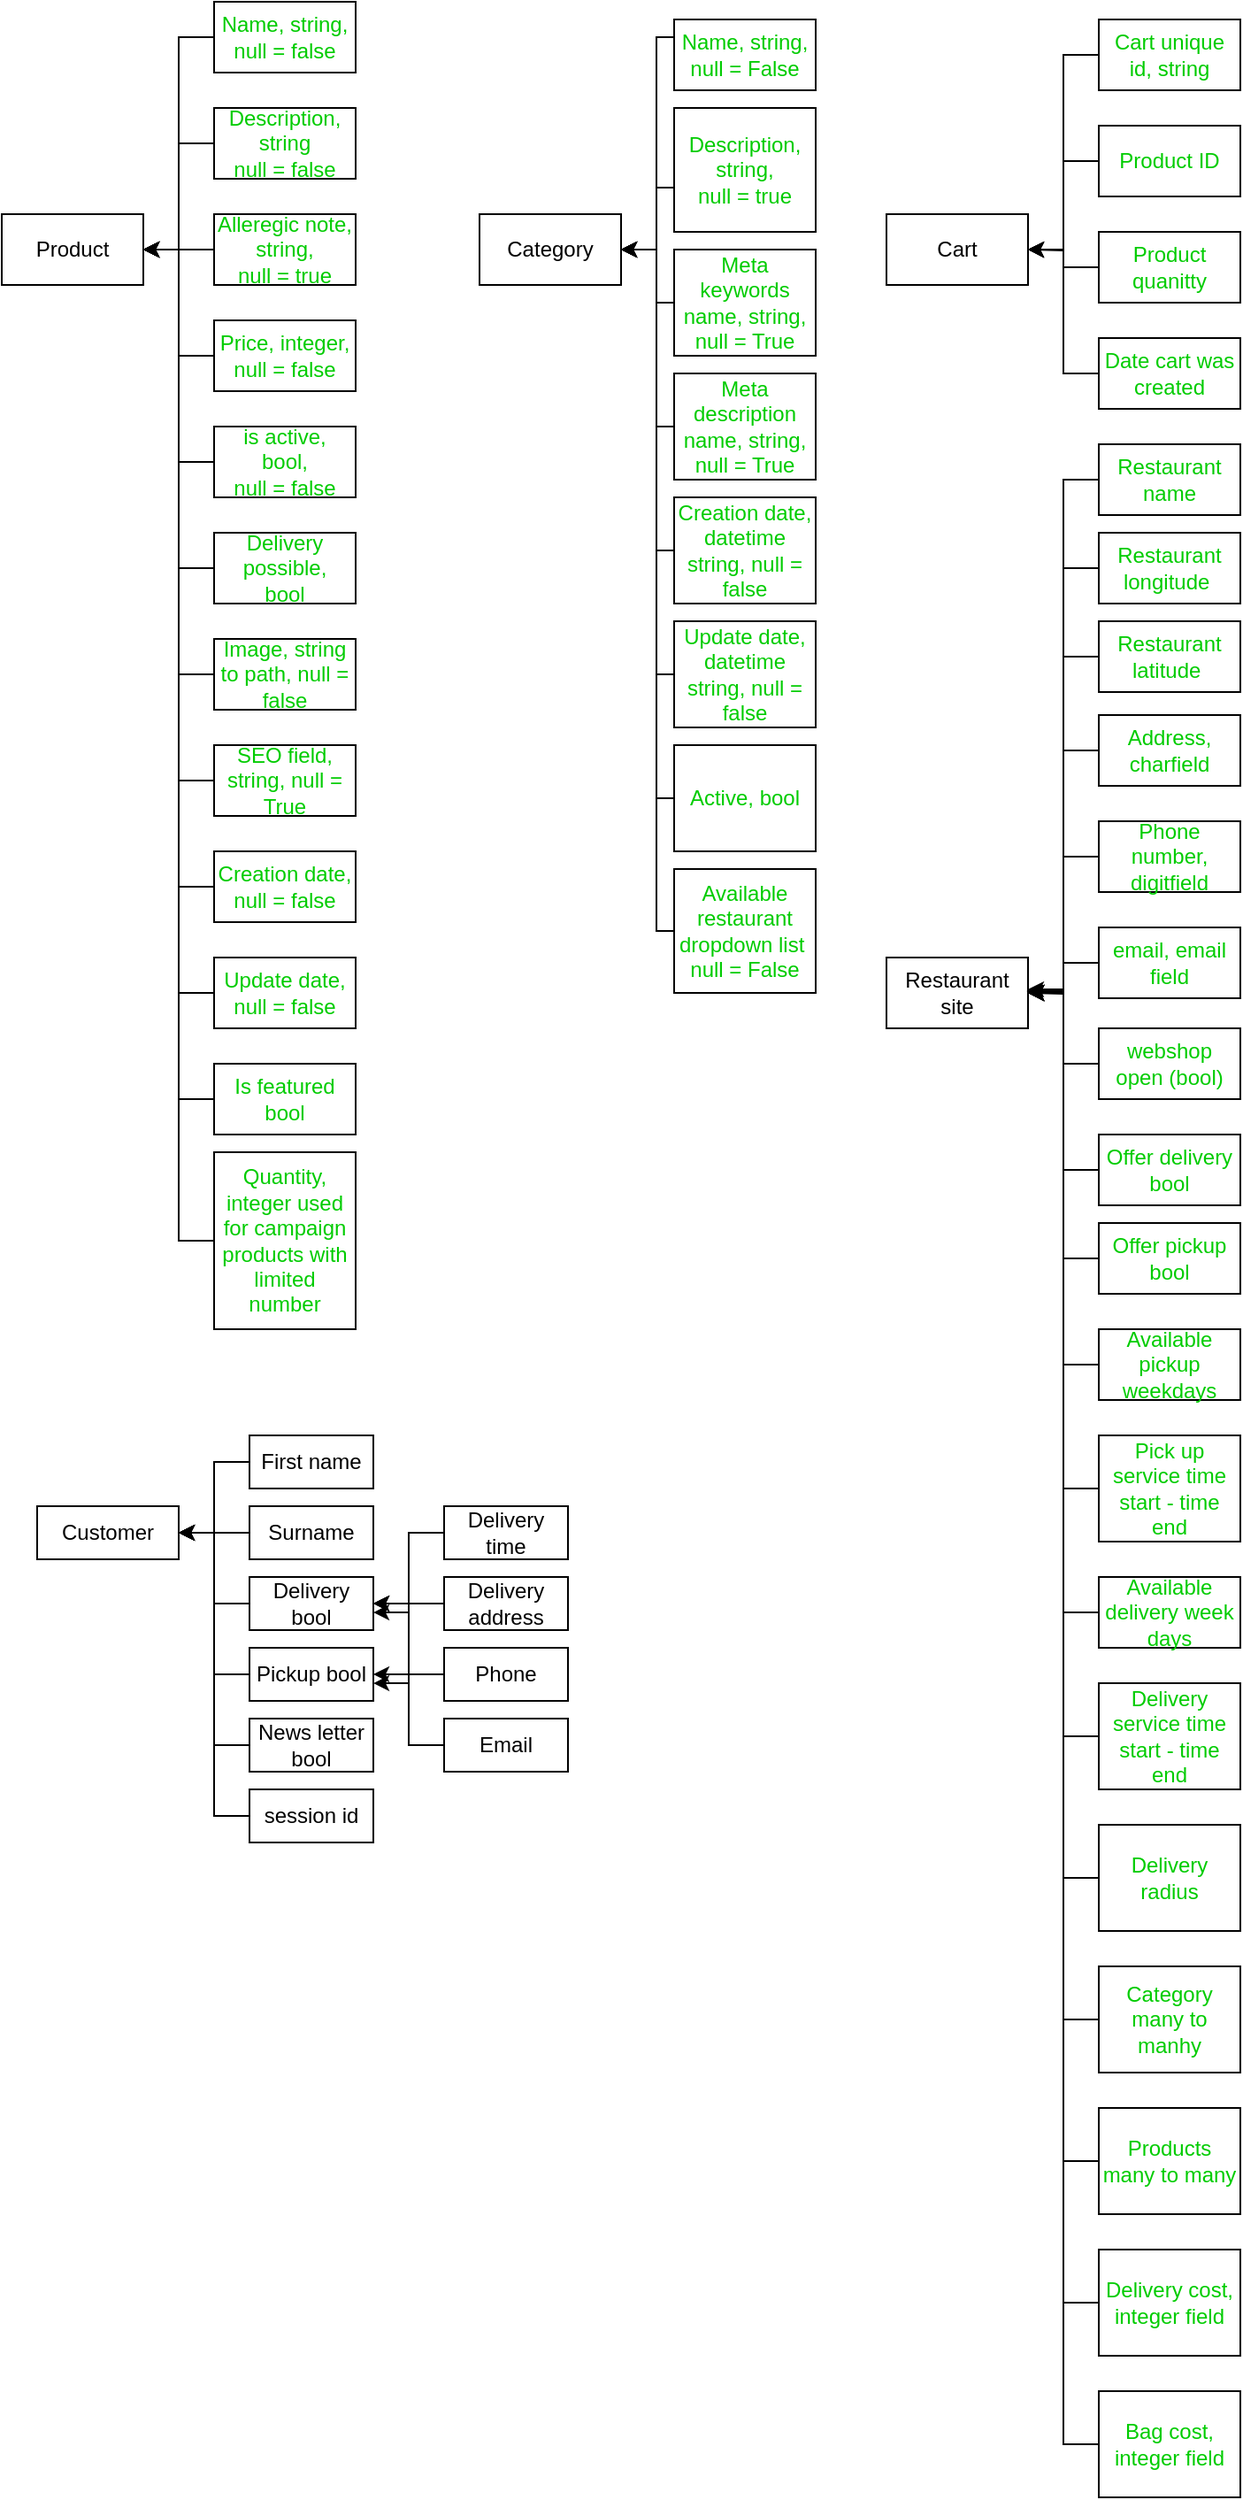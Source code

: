 <mxfile version="14.6.10" type="github">
  <diagram id="TAdNYwg-UMwRdQJhOWO_" name="Page-1">
    <mxGraphModel dx="678" dy="1606" grid="1" gridSize="10" guides="1" tooltips="1" connect="1" arrows="1" fold="1" page="1" pageScale="1" pageWidth="827" pageHeight="1169" math="0" shadow="0">
      <root>
        <mxCell id="0" />
        <mxCell id="1" parent="0" />
        <mxCell id="cqt7cs0M-7gVonUMgwuZ-1" value="Product" style="rounded=0;whiteSpace=wrap;html=1;" parent="1" vertex="1">
          <mxGeometry x="20" y="-1010" width="80" height="40" as="geometry" />
        </mxCell>
        <mxCell id="cqt7cs0M-7gVonUMgwuZ-21" style="edgeStyle=orthogonalEdgeStyle;rounded=0;orthogonalLoop=1;jettySize=auto;html=1;entryX=1;entryY=0.5;entryDx=0;entryDy=0;" parent="1" source="cqt7cs0M-7gVonUMgwuZ-16" target="cqt7cs0M-7gVonUMgwuZ-1" edge="1">
          <mxGeometry relative="1" as="geometry" />
        </mxCell>
        <mxCell id="cqt7cs0M-7gVonUMgwuZ-16" value="&lt;font color=&quot;#00cc00&quot;&gt;Name, string,&lt;br&gt;null = false&lt;/font&gt;" style="rounded=0;whiteSpace=wrap;html=1;" parent="1" vertex="1">
          <mxGeometry x="140" y="-1130" width="80" height="40" as="geometry" />
        </mxCell>
        <mxCell id="cqt7cs0M-7gVonUMgwuZ-23" style="edgeStyle=orthogonalEdgeStyle;rounded=0;orthogonalLoop=1;jettySize=auto;html=1;entryX=1;entryY=0.5;entryDx=0;entryDy=0;" parent="1" source="cqt7cs0M-7gVonUMgwuZ-22" target="cqt7cs0M-7gVonUMgwuZ-1" edge="1">
          <mxGeometry relative="1" as="geometry" />
        </mxCell>
        <mxCell id="cqt7cs0M-7gVonUMgwuZ-22" value="&lt;font color=&quot;#00cc00&quot;&gt;Description,&lt;br&gt;string&lt;br&gt;null = false&lt;/font&gt;" style="rounded=0;whiteSpace=wrap;html=1;" parent="1" vertex="1">
          <mxGeometry x="140" y="-1070" width="80" height="40" as="geometry" />
        </mxCell>
        <mxCell id="cqt7cs0M-7gVonUMgwuZ-25" style="edgeStyle=orthogonalEdgeStyle;rounded=0;orthogonalLoop=1;jettySize=auto;html=1;entryX=1;entryY=0.5;entryDx=0;entryDy=0;" parent="1" source="cqt7cs0M-7gVonUMgwuZ-24" target="cqt7cs0M-7gVonUMgwuZ-1" edge="1">
          <mxGeometry relative="1" as="geometry" />
        </mxCell>
        <mxCell id="cqt7cs0M-7gVonUMgwuZ-24" value="&lt;font color=&quot;#00cc00&quot;&gt;Alleregic note, string,&lt;br&gt;null = true&lt;/font&gt;" style="rounded=0;whiteSpace=wrap;html=1;" parent="1" vertex="1">
          <mxGeometry x="140" y="-1010" width="80" height="40" as="geometry" />
        </mxCell>
        <mxCell id="cqt7cs0M-7gVonUMgwuZ-28" style="edgeStyle=orthogonalEdgeStyle;rounded=0;orthogonalLoop=1;jettySize=auto;html=1;" parent="1" source="cqt7cs0M-7gVonUMgwuZ-26" edge="1">
          <mxGeometry relative="1" as="geometry">
            <mxPoint x="100" y="-990" as="targetPoint" />
            <Array as="points">
              <mxPoint x="120" y="-930" />
              <mxPoint x="120" y="-990" />
            </Array>
          </mxGeometry>
        </mxCell>
        <mxCell id="cqt7cs0M-7gVonUMgwuZ-26" value="&lt;font color=&quot;#00cc00&quot;&gt;Price, integer,&lt;br&gt;null = false&lt;/font&gt;" style="rounded=0;whiteSpace=wrap;html=1;" parent="1" vertex="1">
          <mxGeometry x="140" y="-950" width="80" height="40" as="geometry" />
        </mxCell>
        <mxCell id="cqt7cs0M-7gVonUMgwuZ-31" style="edgeStyle=orthogonalEdgeStyle;rounded=0;orthogonalLoop=1;jettySize=auto;html=1;entryX=1;entryY=0.5;entryDx=0;entryDy=0;" parent="1" source="cqt7cs0M-7gVonUMgwuZ-29" target="cqt7cs0M-7gVonUMgwuZ-1" edge="1">
          <mxGeometry relative="1" as="geometry" />
        </mxCell>
        <mxCell id="cqt7cs0M-7gVonUMgwuZ-29" value="&lt;font color=&quot;#00cc00&quot;&gt;is active,&lt;br&gt;bool,&lt;br&gt;null = false&lt;/font&gt;" style="rounded=0;whiteSpace=wrap;html=1;" parent="1" vertex="1">
          <mxGeometry x="140" y="-890" width="80" height="40" as="geometry" />
        </mxCell>
        <mxCell id="cqt7cs0M-7gVonUMgwuZ-33" style="edgeStyle=orthogonalEdgeStyle;rounded=0;orthogonalLoop=1;jettySize=auto;html=1;entryX=1;entryY=0.5;entryDx=0;entryDy=0;" parent="1" source="cqt7cs0M-7gVonUMgwuZ-32" target="cqt7cs0M-7gVonUMgwuZ-1" edge="1">
          <mxGeometry relative="1" as="geometry" />
        </mxCell>
        <mxCell id="cqt7cs0M-7gVonUMgwuZ-32" value="&lt;font color=&quot;#00cc00&quot;&gt;Delivery possible,&lt;br&gt;bool&lt;/font&gt;" style="rounded=0;whiteSpace=wrap;html=1;" parent="1" vertex="1">
          <mxGeometry x="140" y="-830" width="80" height="40" as="geometry" />
        </mxCell>
        <mxCell id="cqt7cs0M-7gVonUMgwuZ-35" style="edgeStyle=orthogonalEdgeStyle;rounded=0;orthogonalLoop=1;jettySize=auto;html=1;entryX=1;entryY=0.5;entryDx=0;entryDy=0;" parent="1" source="cqt7cs0M-7gVonUMgwuZ-34" target="cqt7cs0M-7gVonUMgwuZ-1" edge="1">
          <mxGeometry relative="1" as="geometry" />
        </mxCell>
        <mxCell id="cqt7cs0M-7gVonUMgwuZ-34" value="&lt;font color=&quot;#00cc00&quot;&gt;Image, string to path, null = false&lt;/font&gt;" style="rounded=0;whiteSpace=wrap;html=1;" parent="1" vertex="1">
          <mxGeometry x="140" y="-770" width="80" height="40" as="geometry" />
        </mxCell>
        <mxCell id="cqt7cs0M-7gVonUMgwuZ-37" style="edgeStyle=orthogonalEdgeStyle;rounded=0;orthogonalLoop=1;jettySize=auto;html=1;entryX=1;entryY=0.5;entryDx=0;entryDy=0;" parent="1" source="cqt7cs0M-7gVonUMgwuZ-36" target="cqt7cs0M-7gVonUMgwuZ-1" edge="1">
          <mxGeometry relative="1" as="geometry" />
        </mxCell>
        <mxCell id="cqt7cs0M-7gVonUMgwuZ-36" value="&lt;font color=&quot;#00cc00&quot;&gt;SEO field, string, null = True&lt;/font&gt;" style="rounded=0;whiteSpace=wrap;html=1;" parent="1" vertex="1">
          <mxGeometry x="140" y="-710" width="80" height="40" as="geometry" />
        </mxCell>
        <mxCell id="cqt7cs0M-7gVonUMgwuZ-38" value="Category" style="rounded=0;whiteSpace=wrap;html=1;" parent="1" vertex="1">
          <mxGeometry x="290" y="-1010" width="80" height="40" as="geometry" />
        </mxCell>
        <mxCell id="cqt7cs0M-7gVonUMgwuZ-41" style="edgeStyle=orthogonalEdgeStyle;rounded=0;orthogonalLoop=1;jettySize=auto;html=1;entryX=1;entryY=0.5;entryDx=0;entryDy=0;" parent="1" source="cqt7cs0M-7gVonUMgwuZ-40" target="cqt7cs0M-7gVonUMgwuZ-38" edge="1">
          <mxGeometry relative="1" as="geometry">
            <Array as="points">
              <mxPoint x="390" y="-1110" />
              <mxPoint x="390" y="-990" />
            </Array>
          </mxGeometry>
        </mxCell>
        <mxCell id="cqt7cs0M-7gVonUMgwuZ-40" value="&lt;font color=&quot;#00cc00&quot;&gt;Name, string,&lt;br&gt;null = False&lt;/font&gt;" style="rounded=0;whiteSpace=wrap;html=1;" parent="1" vertex="1">
          <mxGeometry x="400" y="-1120" width="80" height="40" as="geometry" />
        </mxCell>
        <mxCell id="cqt7cs0M-7gVonUMgwuZ-43" style="edgeStyle=orthogonalEdgeStyle;rounded=0;orthogonalLoop=1;jettySize=auto;html=1;" parent="1" source="cqt7cs0M-7gVonUMgwuZ-42" edge="1">
          <mxGeometry relative="1" as="geometry">
            <mxPoint x="370" y="-990" as="targetPoint" />
            <Array as="points">
              <mxPoint x="390" y="-1025" />
              <mxPoint x="390" y="-990" />
            </Array>
          </mxGeometry>
        </mxCell>
        <mxCell id="cqt7cs0M-7gVonUMgwuZ-42" value="&lt;font color=&quot;#00cc00&quot;&gt;Description, string,&lt;br&gt;null = true&lt;/font&gt;" style="rounded=0;whiteSpace=wrap;html=1;" parent="1" vertex="1">
          <mxGeometry x="400" y="-1070" width="80" height="70" as="geometry" />
        </mxCell>
        <mxCell id="cqt7cs0M-7gVonUMgwuZ-48" style="edgeStyle=orthogonalEdgeStyle;rounded=0;orthogonalLoop=1;jettySize=auto;html=1;entryX=1;entryY=0.5;entryDx=0;entryDy=0;" parent="1" source="cqt7cs0M-7gVonUMgwuZ-44" target="cqt7cs0M-7gVonUMgwuZ-38" edge="1">
          <mxGeometry relative="1" as="geometry">
            <Array as="points">
              <mxPoint x="390" y="-960" />
              <mxPoint x="390" y="-990" />
            </Array>
          </mxGeometry>
        </mxCell>
        <mxCell id="cqt7cs0M-7gVonUMgwuZ-44" value="&lt;font color=&quot;#00cc00&quot;&gt;Meta keywords name, string,&lt;br&gt;null = True&lt;/font&gt;" style="rounded=0;whiteSpace=wrap;html=1;" parent="1" vertex="1">
          <mxGeometry x="400" y="-990" width="80" height="60" as="geometry" />
        </mxCell>
        <mxCell id="cqt7cs0M-7gVonUMgwuZ-49" style="edgeStyle=orthogonalEdgeStyle;rounded=0;orthogonalLoop=1;jettySize=auto;html=1;" parent="1" source="cqt7cs0M-7gVonUMgwuZ-45" edge="1">
          <mxGeometry relative="1" as="geometry">
            <mxPoint x="370" y="-990" as="targetPoint" />
            <Array as="points">
              <mxPoint x="390" y="-890" />
              <mxPoint x="390" y="-990" />
            </Array>
          </mxGeometry>
        </mxCell>
        <mxCell id="cqt7cs0M-7gVonUMgwuZ-45" value="&lt;font color=&quot;#00cc00&quot;&gt;Meta description name, string,&lt;br&gt;null = True&lt;/font&gt;" style="rounded=0;whiteSpace=wrap;html=1;" parent="1" vertex="1">
          <mxGeometry x="400" y="-920" width="80" height="60" as="geometry" />
        </mxCell>
        <mxCell id="cqt7cs0M-7gVonUMgwuZ-50" style="edgeStyle=orthogonalEdgeStyle;rounded=0;orthogonalLoop=1;jettySize=auto;html=1;" parent="1" source="cqt7cs0M-7gVonUMgwuZ-46" edge="1">
          <mxGeometry relative="1" as="geometry">
            <mxPoint x="370" y="-990" as="targetPoint" />
            <Array as="points">
              <mxPoint x="390" y="-820" />
              <mxPoint x="390" y="-990" />
            </Array>
          </mxGeometry>
        </mxCell>
        <mxCell id="cqt7cs0M-7gVonUMgwuZ-46" value="&lt;font color=&quot;#00cc00&quot;&gt;Creation date,&lt;br&gt;datetime string, null = false&lt;/font&gt;" style="rounded=0;whiteSpace=wrap;html=1;" parent="1" vertex="1">
          <mxGeometry x="400" y="-850" width="80" height="60" as="geometry" />
        </mxCell>
        <mxCell id="cqt7cs0M-7gVonUMgwuZ-51" style="edgeStyle=orthogonalEdgeStyle;rounded=0;orthogonalLoop=1;jettySize=auto;html=1;" parent="1" source="cqt7cs0M-7gVonUMgwuZ-47" edge="1">
          <mxGeometry relative="1" as="geometry">
            <mxPoint x="370" y="-990" as="targetPoint" />
            <Array as="points">
              <mxPoint x="390" y="-750" />
              <mxPoint x="390" y="-990" />
            </Array>
          </mxGeometry>
        </mxCell>
        <mxCell id="cqt7cs0M-7gVonUMgwuZ-47" value="&lt;font color=&quot;#00cc00&quot;&gt;Update date,&lt;br&gt;datetime string, null = false&lt;/font&gt;" style="rounded=0;whiteSpace=wrap;html=1;" parent="1" vertex="1">
          <mxGeometry x="400" y="-780" width="80" height="60" as="geometry" />
        </mxCell>
        <mxCell id="cqt7cs0M-7gVonUMgwuZ-53" style="edgeStyle=orthogonalEdgeStyle;rounded=0;orthogonalLoop=1;jettySize=auto;html=1;entryX=1;entryY=0.5;entryDx=0;entryDy=0;" parent="1" source="cqt7cs0M-7gVonUMgwuZ-52" target="cqt7cs0M-7gVonUMgwuZ-38" edge="1">
          <mxGeometry relative="1" as="geometry">
            <Array as="points">
              <mxPoint x="390" y="-680" />
              <mxPoint x="390" y="-990" />
            </Array>
          </mxGeometry>
        </mxCell>
        <mxCell id="cqt7cs0M-7gVonUMgwuZ-52" value="&lt;font color=&quot;#00cc00&quot;&gt;Active, bool&lt;/font&gt;" style="rounded=0;whiteSpace=wrap;html=1;" parent="1" vertex="1">
          <mxGeometry x="400" y="-710" width="80" height="60" as="geometry" />
        </mxCell>
        <mxCell id="cqt7cs0M-7gVonUMgwuZ-57" style="edgeStyle=orthogonalEdgeStyle;rounded=0;orthogonalLoop=1;jettySize=auto;html=1;" parent="1" source="cqt7cs0M-7gVonUMgwuZ-54" edge="1">
          <mxGeometry relative="1" as="geometry">
            <mxPoint x="100" y="-990" as="targetPoint" />
            <Array as="points">
              <mxPoint x="120" y="-630" />
              <mxPoint x="120" y="-990" />
            </Array>
          </mxGeometry>
        </mxCell>
        <mxCell id="cqt7cs0M-7gVonUMgwuZ-54" value="&lt;font color=&quot;#00cc00&quot;&gt;Creation date, null = false&lt;/font&gt;" style="rounded=0;whiteSpace=wrap;html=1;" parent="1" vertex="1">
          <mxGeometry x="140" y="-650" width="80" height="40" as="geometry" />
        </mxCell>
        <mxCell id="cqt7cs0M-7gVonUMgwuZ-56" style="edgeStyle=orthogonalEdgeStyle;rounded=0;orthogonalLoop=1;jettySize=auto;html=1;entryX=1;entryY=0.5;entryDx=0;entryDy=0;" parent="1" source="cqt7cs0M-7gVonUMgwuZ-55" target="cqt7cs0M-7gVonUMgwuZ-1" edge="1">
          <mxGeometry relative="1" as="geometry" />
        </mxCell>
        <mxCell id="cqt7cs0M-7gVonUMgwuZ-55" value="&lt;font color=&quot;#00cc00&quot;&gt;Update date, null = false&lt;/font&gt;" style="rounded=0;whiteSpace=wrap;html=1;" parent="1" vertex="1">
          <mxGeometry x="140" y="-590" width="80" height="40" as="geometry" />
        </mxCell>
        <mxCell id="cqt7cs0M-7gVonUMgwuZ-62" style="edgeStyle=orthogonalEdgeStyle;rounded=0;orthogonalLoop=1;jettySize=auto;html=1;entryX=1;entryY=0.5;entryDx=0;entryDy=0;" parent="1" source="cqt7cs0M-7gVonUMgwuZ-61" target="cqt7cs0M-7gVonUMgwuZ-38" edge="1">
          <mxGeometry relative="1" as="geometry">
            <Array as="points">
              <mxPoint x="390" y="-605" />
              <mxPoint x="390" y="-990" />
            </Array>
          </mxGeometry>
        </mxCell>
        <mxCell id="cqt7cs0M-7gVonUMgwuZ-61" value="&lt;font color=&quot;#00cc00&quot;&gt;Available restaurant dropdown list&amp;nbsp;&lt;br&gt;null = False&lt;/font&gt;" style="rounded=0;whiteSpace=wrap;html=1;" parent="1" vertex="1">
          <mxGeometry x="400" y="-640" width="80" height="70" as="geometry" />
        </mxCell>
        <mxCell id="0OxQid40cATF1xxYOVh5-1" style="edgeStyle=orthogonalEdgeStyle;rounded=0;orthogonalLoop=1;jettySize=auto;html=1;entryX=1;entryY=0.5;entryDx=0;entryDy=0;" parent="1" source="cqt7cs0M-7gVonUMgwuZ-63" target="cqt7cs0M-7gVonUMgwuZ-1" edge="1">
          <mxGeometry relative="1" as="geometry" />
        </mxCell>
        <mxCell id="cqt7cs0M-7gVonUMgwuZ-63" value="&lt;font color=&quot;#00cc00&quot;&gt;Is featured&lt;br&gt;bool&lt;/font&gt;" style="rounded=0;whiteSpace=wrap;html=1;" parent="1" vertex="1">
          <mxGeometry x="140" y="-530" width="80" height="40" as="geometry" />
        </mxCell>
        <mxCell id="cqt7cs0M-7gVonUMgwuZ-72" value="Cart" style="rounded=0;whiteSpace=wrap;html=1;" parent="1" vertex="1">
          <mxGeometry x="520" y="-1010" width="80" height="40" as="geometry" />
        </mxCell>
        <mxCell id="KT6eWc6hyQDaZcABTfjv-30" style="edgeStyle=orthogonalEdgeStyle;rounded=0;orthogonalLoop=1;jettySize=auto;html=1;entryX=1;entryY=0.5;entryDx=0;entryDy=0;" parent="1" source="cqt7cs0M-7gVonUMgwuZ-73" target="cqt7cs0M-7gVonUMgwuZ-72" edge="1">
          <mxGeometry relative="1" as="geometry" />
        </mxCell>
        <mxCell id="cqt7cs0M-7gVonUMgwuZ-73" value="&lt;font color=&quot;#00cc00&quot;&gt;Cart unique id, string&lt;/font&gt;" style="rounded=0;whiteSpace=wrap;html=1;" parent="1" vertex="1">
          <mxGeometry x="640" y="-1120" width="80" height="40" as="geometry" />
        </mxCell>
        <mxCell id="KT6eWc6hyQDaZcABTfjv-31" style="edgeStyle=orthogonalEdgeStyle;rounded=0;orthogonalLoop=1;jettySize=auto;html=1;" parent="1" source="cqt7cs0M-7gVonUMgwuZ-74" edge="1">
          <mxGeometry relative="1" as="geometry">
            <mxPoint x="600" y="-990" as="targetPoint" />
            <Array as="points">
              <mxPoint x="620" y="-1040" />
              <mxPoint x="620" y="-990" />
            </Array>
          </mxGeometry>
        </mxCell>
        <mxCell id="cqt7cs0M-7gVonUMgwuZ-74" value="&lt;font color=&quot;#00cc00&quot;&gt;Product ID&lt;/font&gt;" style="rounded=0;whiteSpace=wrap;html=1;" parent="1" vertex="1">
          <mxGeometry x="640" y="-1060" width="80" height="40" as="geometry" />
        </mxCell>
        <mxCell id="KT6eWc6hyQDaZcABTfjv-32" style="edgeStyle=orthogonalEdgeStyle;rounded=0;orthogonalLoop=1;jettySize=auto;html=1;" parent="1" source="cqt7cs0M-7gVonUMgwuZ-75" edge="1">
          <mxGeometry relative="1" as="geometry">
            <mxPoint x="600" y="-990" as="targetPoint" />
          </mxGeometry>
        </mxCell>
        <mxCell id="cqt7cs0M-7gVonUMgwuZ-75" value="&lt;font color=&quot;#00cc00&quot;&gt;Product quanitty&lt;/font&gt;" style="rounded=0;whiteSpace=wrap;html=1;" parent="1" vertex="1">
          <mxGeometry x="640" y="-1000" width="80" height="40" as="geometry" />
        </mxCell>
        <mxCell id="KT6eWc6hyQDaZcABTfjv-33" style="edgeStyle=orthogonalEdgeStyle;rounded=0;orthogonalLoop=1;jettySize=auto;html=1;entryX=1;entryY=0.5;entryDx=0;entryDy=0;" parent="1" source="cqt7cs0M-7gVonUMgwuZ-76" target="cqt7cs0M-7gVonUMgwuZ-72" edge="1">
          <mxGeometry relative="1" as="geometry" />
        </mxCell>
        <mxCell id="cqt7cs0M-7gVonUMgwuZ-76" value="&lt;font color=&quot;#00cc00&quot;&gt;Date cart was created&lt;/font&gt;" style="rounded=0;whiteSpace=wrap;html=1;" parent="1" vertex="1">
          <mxGeometry x="640" y="-940" width="80" height="40" as="geometry" />
        </mxCell>
        <mxCell id="0OxQid40cATF1xxYOVh5-6" style="edgeStyle=orthogonalEdgeStyle;rounded=0;orthogonalLoop=1;jettySize=auto;html=1;exitX=0;exitY=0.5;exitDx=0;exitDy=0;" parent="1" source="0OxQid40cATF1xxYOVh5-4" edge="1">
          <mxGeometry relative="1" as="geometry">
            <mxPoint x="100" y="-990" as="targetPoint" />
            <Array as="points">
              <mxPoint x="120" y="-430" />
              <mxPoint x="120" y="-990" />
            </Array>
          </mxGeometry>
        </mxCell>
        <mxCell id="0OxQid40cATF1xxYOVh5-4" value="&lt;font color=&quot;#00cc00&quot;&gt;Quantity, integer used for campaign products with limited number&lt;/font&gt;" style="rounded=0;whiteSpace=wrap;html=1;" parent="1" vertex="1">
          <mxGeometry x="140" y="-480" width="80" height="100" as="geometry" />
        </mxCell>
        <mxCell id="KT6eWc6hyQDaZcABTfjv-1" value="Restaurant site" style="rounded=0;whiteSpace=wrap;html=1;" parent="1" vertex="1">
          <mxGeometry x="520" y="-590" width="80" height="40" as="geometry" />
        </mxCell>
        <mxCell id="KT6eWc6hyQDaZcABTfjv-19" style="edgeStyle=orthogonalEdgeStyle;rounded=0;orthogonalLoop=1;jettySize=auto;html=1;entryX=1;entryY=0.5;entryDx=0;entryDy=0;" parent="1" source="KT6eWc6hyQDaZcABTfjv-2" target="KT6eWc6hyQDaZcABTfjv-1" edge="1">
          <mxGeometry relative="1" as="geometry" />
        </mxCell>
        <mxCell id="KT6eWc6hyQDaZcABTfjv-2" value="&lt;font color=&quot;#00cc00&quot;&gt;Address, charfield&lt;/font&gt;" style="rounded=0;whiteSpace=wrap;html=1;" parent="1" vertex="1">
          <mxGeometry x="640" y="-727" width="80" height="40" as="geometry" />
        </mxCell>
        <mxCell id="KT6eWc6hyQDaZcABTfjv-20" style="edgeStyle=orthogonalEdgeStyle;rounded=0;orthogonalLoop=1;jettySize=auto;html=1;entryX=1;entryY=0.5;entryDx=0;entryDy=0;" parent="1" source="KT6eWc6hyQDaZcABTfjv-3" target="KT6eWc6hyQDaZcABTfjv-1" edge="1">
          <mxGeometry relative="1" as="geometry" />
        </mxCell>
        <mxCell id="KT6eWc6hyQDaZcABTfjv-3" value="&lt;font color=&quot;#00cc00&quot;&gt;Phone number, digitfield&lt;/font&gt;" style="rounded=0;whiteSpace=wrap;html=1;" parent="1" vertex="1">
          <mxGeometry x="640" y="-667" width="80" height="40" as="geometry" />
        </mxCell>
        <mxCell id="KT6eWc6hyQDaZcABTfjv-21" style="edgeStyle=orthogonalEdgeStyle;rounded=0;orthogonalLoop=1;jettySize=auto;html=1;" parent="1" source="KT6eWc6hyQDaZcABTfjv-4" edge="1">
          <mxGeometry relative="1" as="geometry">
            <mxPoint x="600" y="-570" as="targetPoint" />
          </mxGeometry>
        </mxCell>
        <mxCell id="KT6eWc6hyQDaZcABTfjv-4" value="&lt;font color=&quot;#00cc00&quot;&gt;email, email field&lt;/font&gt;" style="rounded=0;whiteSpace=wrap;html=1;" parent="1" vertex="1">
          <mxGeometry x="640" y="-607" width="80" height="40" as="geometry" />
        </mxCell>
        <mxCell id="KT6eWc6hyQDaZcABTfjv-29" style="edgeStyle=orthogonalEdgeStyle;rounded=0;orthogonalLoop=1;jettySize=auto;html=1;entryX=1;entryY=0.5;entryDx=0;entryDy=0;" parent="1" source="KT6eWc6hyQDaZcABTfjv-5" target="KT6eWc6hyQDaZcABTfjv-1" edge="1">
          <mxGeometry relative="1" as="geometry" />
        </mxCell>
        <mxCell id="KT6eWc6hyQDaZcABTfjv-5" value="&lt;font color=&quot;#00cc00&quot;&gt;Offer delivery&lt;br&gt;bool&lt;/font&gt;" style="rounded=0;whiteSpace=wrap;html=1;" parent="1" vertex="1">
          <mxGeometry x="640" y="-490" width="80" height="40" as="geometry" />
        </mxCell>
        <mxCell id="KT6eWc6hyQDaZcABTfjv-48" style="edgeStyle=orthogonalEdgeStyle;rounded=0;orthogonalLoop=1;jettySize=auto;html=1;entryX=1;entryY=0.5;entryDx=0;entryDy=0;" parent="1" source="KT6eWc6hyQDaZcABTfjv-6" target="KT6eWc6hyQDaZcABTfjv-1" edge="1">
          <mxGeometry relative="1" as="geometry" />
        </mxCell>
        <mxCell id="KT6eWc6hyQDaZcABTfjv-6" value="&lt;font color=&quot;#00cc00&quot;&gt;Pick up service time start - time end&lt;/font&gt;" style="rounded=0;whiteSpace=wrap;html=1;" parent="1" vertex="1">
          <mxGeometry x="640" y="-320" width="80" height="60" as="geometry" />
        </mxCell>
        <mxCell id="KT6eWc6hyQDaZcABTfjv-49" style="edgeStyle=orthogonalEdgeStyle;rounded=0;orthogonalLoop=1;jettySize=auto;html=1;entryX=1;entryY=0.5;entryDx=0;entryDy=0;" parent="1" source="KT6eWc6hyQDaZcABTfjv-8" target="KT6eWc6hyQDaZcABTfjv-1" edge="1">
          <mxGeometry relative="1" as="geometry" />
        </mxCell>
        <mxCell id="KT6eWc6hyQDaZcABTfjv-8" value="&lt;font color=&quot;#00cc00&quot;&gt;Available delivery week days&lt;/font&gt;" style="rounded=0;whiteSpace=wrap;html=1;" parent="1" vertex="1">
          <mxGeometry x="640" y="-240" width="80" height="40" as="geometry" />
        </mxCell>
        <mxCell id="KT6eWc6hyQDaZcABTfjv-47" style="edgeStyle=orthogonalEdgeStyle;rounded=0;orthogonalLoop=1;jettySize=auto;html=1;entryX=1;entryY=0.5;entryDx=0;entryDy=0;" parent="1" source="KT6eWc6hyQDaZcABTfjv-9" target="KT6eWc6hyQDaZcABTfjv-1" edge="1">
          <mxGeometry relative="1" as="geometry" />
        </mxCell>
        <mxCell id="KT6eWc6hyQDaZcABTfjv-9" value="&lt;font color=&quot;#00cc00&quot;&gt;Available pickup weekdays&lt;/font&gt;" style="rounded=0;whiteSpace=wrap;html=1;" parent="1" vertex="1">
          <mxGeometry x="640" y="-380" width="80" height="40" as="geometry" />
        </mxCell>
        <mxCell id="KT6eWc6hyQDaZcABTfjv-50" style="edgeStyle=orthogonalEdgeStyle;rounded=0;orthogonalLoop=1;jettySize=auto;html=1;entryX=1;entryY=0.5;entryDx=0;entryDy=0;" parent="1" source="KT6eWc6hyQDaZcABTfjv-12" target="KT6eWc6hyQDaZcABTfjv-1" edge="1">
          <mxGeometry relative="1" as="geometry" />
        </mxCell>
        <mxCell id="KT6eWc6hyQDaZcABTfjv-12" value="&lt;font color=&quot;#00cc00&quot;&gt;Delivery service time start - time end&lt;/font&gt;" style="rounded=0;whiteSpace=wrap;html=1;" parent="1" vertex="1">
          <mxGeometry x="640" y="-180" width="80" height="60" as="geometry" />
        </mxCell>
        <mxCell id="KT6eWc6hyQDaZcABTfjv-17" style="edgeStyle=orthogonalEdgeStyle;rounded=0;orthogonalLoop=1;jettySize=auto;html=1;entryX=1;entryY=0.5;entryDx=0;entryDy=0;" parent="1" source="KT6eWc6hyQDaZcABTfjv-13" target="KT6eWc6hyQDaZcABTfjv-1" edge="1">
          <mxGeometry relative="1" as="geometry" />
        </mxCell>
        <mxCell id="KT6eWc6hyQDaZcABTfjv-13" value="&lt;font color=&quot;#00cc00&quot;&gt;Restaurant longitude&amp;nbsp;&lt;/font&gt;" style="rounded=0;whiteSpace=wrap;html=1;" parent="1" vertex="1">
          <mxGeometry x="640" y="-830" width="80" height="40" as="geometry" />
        </mxCell>
        <mxCell id="KT6eWc6hyQDaZcABTfjv-18" style="edgeStyle=orthogonalEdgeStyle;rounded=0;orthogonalLoop=1;jettySize=auto;html=1;" parent="1" source="KT6eWc6hyQDaZcABTfjv-14" edge="1">
          <mxGeometry relative="1" as="geometry">
            <mxPoint x="600" y="-570" as="targetPoint" />
            <Array as="points">
              <mxPoint x="620" y="-760" />
              <mxPoint x="620" y="-570" />
            </Array>
          </mxGeometry>
        </mxCell>
        <mxCell id="KT6eWc6hyQDaZcABTfjv-14" value="&lt;font color=&quot;#00cc00&quot;&gt;Restaurant latitude&amp;nbsp;&lt;/font&gt;" style="rounded=0;whiteSpace=wrap;html=1;" parent="1" vertex="1">
          <mxGeometry x="640" y="-780" width="80" height="40" as="geometry" />
        </mxCell>
        <mxCell id="1YyKxcDy5vK01rjZgQ8i-4" style="edgeStyle=orthogonalEdgeStyle;rounded=0;orthogonalLoop=1;jettySize=auto;html=1;entryX=1;entryY=0.5;entryDx=0;entryDy=0;" parent="1" source="KT6eWc6hyQDaZcABTfjv-15" target="KT6eWc6hyQDaZcABTfjv-1" edge="1">
          <mxGeometry relative="1" as="geometry" />
        </mxCell>
        <mxCell id="KT6eWc6hyQDaZcABTfjv-15" value="&lt;font color=&quot;#00cc00&quot;&gt;Delivery radius&lt;/font&gt;" style="rounded=0;whiteSpace=wrap;html=1;" parent="1" vertex="1">
          <mxGeometry x="640" y="-100" width="80" height="60" as="geometry" />
        </mxCell>
        <mxCell id="KT6eWc6hyQDaZcABTfjv-36" style="edgeStyle=orthogonalEdgeStyle;rounded=0;orthogonalLoop=1;jettySize=auto;html=1;entryX=1;entryY=0.5;entryDx=0;entryDy=0;" parent="1" source="KT6eWc6hyQDaZcABTfjv-34" target="KT6eWc6hyQDaZcABTfjv-1" edge="1">
          <mxGeometry relative="1" as="geometry" />
        </mxCell>
        <mxCell id="KT6eWc6hyQDaZcABTfjv-34" value="&lt;font color=&quot;#00cc00&quot;&gt;Restaurant name&lt;/font&gt;" style="rounded=0;whiteSpace=wrap;html=1;" parent="1" vertex="1">
          <mxGeometry x="640" y="-880" width="80" height="40" as="geometry" />
        </mxCell>
        <mxCell id="KT6eWc6hyQDaZcABTfjv-52" style="edgeStyle=orthogonalEdgeStyle;rounded=0;orthogonalLoop=1;jettySize=auto;html=1;entryX=1;entryY=0.5;entryDx=0;entryDy=0;" parent="1" source="KT6eWc6hyQDaZcABTfjv-37" target="KT6eWc6hyQDaZcABTfjv-1" edge="1">
          <mxGeometry relative="1" as="geometry" />
        </mxCell>
        <mxCell id="KT6eWc6hyQDaZcABTfjv-37" value="&lt;font color=&quot;#00cc00&quot;&gt;Category many to manhy&lt;/font&gt;" style="rounded=0;whiteSpace=wrap;html=1;" parent="1" vertex="1">
          <mxGeometry x="640" y="-20" width="80" height="60" as="geometry" />
        </mxCell>
        <mxCell id="KT6eWc6hyQDaZcABTfjv-53" style="edgeStyle=orthogonalEdgeStyle;rounded=0;orthogonalLoop=1;jettySize=auto;html=1;entryX=1;entryY=0.5;entryDx=0;entryDy=0;" parent="1" source="KT6eWc6hyQDaZcABTfjv-38" target="KT6eWc6hyQDaZcABTfjv-1" edge="1">
          <mxGeometry relative="1" as="geometry" />
        </mxCell>
        <mxCell id="KT6eWc6hyQDaZcABTfjv-38" value="&lt;font color=&quot;#00cc00&quot;&gt;Products many to many&lt;/font&gt;" style="rounded=0;whiteSpace=wrap;html=1;" parent="1" vertex="1">
          <mxGeometry x="640" y="60" width="80" height="60" as="geometry" />
        </mxCell>
        <mxCell id="KT6eWc6hyQDaZcABTfjv-44" style="edgeStyle=orthogonalEdgeStyle;rounded=0;orthogonalLoop=1;jettySize=auto;html=1;" parent="1" source="KT6eWc6hyQDaZcABTfjv-43" edge="1">
          <mxGeometry relative="1" as="geometry">
            <mxPoint x="600" y="-570" as="targetPoint" />
            <Array as="points">
              <mxPoint x="620" y="-530" />
              <mxPoint x="620" y="-570" />
            </Array>
          </mxGeometry>
        </mxCell>
        <mxCell id="KT6eWc6hyQDaZcABTfjv-43" value="&lt;font color=&quot;#00cc00&quot;&gt;webshop open (bool)&lt;/font&gt;" style="rounded=0;whiteSpace=wrap;html=1;" parent="1" vertex="1">
          <mxGeometry x="640" y="-550" width="80" height="40" as="geometry" />
        </mxCell>
        <mxCell id="KT6eWc6hyQDaZcABTfjv-46" style="edgeStyle=orthogonalEdgeStyle;rounded=0;orthogonalLoop=1;jettySize=auto;html=1;entryX=0.989;entryY=0.476;entryDx=0;entryDy=0;entryPerimeter=0;" parent="1" source="KT6eWc6hyQDaZcABTfjv-45" target="KT6eWc6hyQDaZcABTfjv-1" edge="1">
          <mxGeometry relative="1" as="geometry" />
        </mxCell>
        <mxCell id="KT6eWc6hyQDaZcABTfjv-45" value="&lt;font color=&quot;#00cc00&quot;&gt;Offer pickup bool&lt;/font&gt;" style="rounded=0;whiteSpace=wrap;html=1;" parent="1" vertex="1">
          <mxGeometry x="640" y="-440" width="80" height="40" as="geometry" />
        </mxCell>
        <mxCell id="1YyKxcDy5vK01rjZgQ8i-3" style="edgeStyle=orthogonalEdgeStyle;rounded=0;orthogonalLoop=1;jettySize=auto;html=1;" parent="1" source="1YyKxcDy5vK01rjZgQ8i-1" edge="1">
          <mxGeometry relative="1" as="geometry">
            <mxPoint x="600" y="-572" as="targetPoint" />
            <Array as="points">
              <mxPoint x="620" y="170" />
              <mxPoint x="620" y="-572" />
            </Array>
          </mxGeometry>
        </mxCell>
        <mxCell id="1YyKxcDy5vK01rjZgQ8i-1" value="&lt;font color=&quot;#00cc00&quot;&gt;Delivery cost, integer field&lt;/font&gt;" style="rounded=0;whiteSpace=wrap;html=1;" parent="1" vertex="1">
          <mxGeometry x="640" y="140" width="80" height="60" as="geometry" />
        </mxCell>
        <mxCell id="1YyKxcDy5vK01rjZgQ8i-5" style="edgeStyle=orthogonalEdgeStyle;rounded=0;orthogonalLoop=1;jettySize=auto;html=1;entryX=1;entryY=0.5;entryDx=0;entryDy=0;" parent="1" source="1YyKxcDy5vK01rjZgQ8i-2" target="KT6eWc6hyQDaZcABTfjv-1" edge="1">
          <mxGeometry relative="1" as="geometry" />
        </mxCell>
        <mxCell id="1YyKxcDy5vK01rjZgQ8i-2" value="&lt;font color=&quot;#00cc00&quot;&gt;Bag cost, integer field&lt;/font&gt;" style="rounded=0;whiteSpace=wrap;html=1;" parent="1" vertex="1">
          <mxGeometry x="640" y="220" width="80" height="60" as="geometry" />
        </mxCell>
        <mxCell id="0IPay82ye9xP7kz0lJgP-1" value="Customer" style="rounded=0;whiteSpace=wrap;html=1;" vertex="1" parent="1">
          <mxGeometry x="40" y="-280" width="80" height="30" as="geometry" />
        </mxCell>
        <mxCell id="0IPay82ye9xP7kz0lJgP-24" style="edgeStyle=orthogonalEdgeStyle;rounded=0;orthogonalLoop=1;jettySize=auto;html=1;entryX=1;entryY=0.5;entryDx=0;entryDy=0;" edge="1" parent="1" source="0IPay82ye9xP7kz0lJgP-3" target="0IPay82ye9xP7kz0lJgP-1">
          <mxGeometry relative="1" as="geometry" />
        </mxCell>
        <mxCell id="0IPay82ye9xP7kz0lJgP-3" value="First name" style="rounded=0;whiteSpace=wrap;html=1;" vertex="1" parent="1">
          <mxGeometry x="160" y="-320" width="70" height="30" as="geometry" />
        </mxCell>
        <mxCell id="0IPay82ye9xP7kz0lJgP-25" style="edgeStyle=orthogonalEdgeStyle;rounded=0;orthogonalLoop=1;jettySize=auto;html=1;" edge="1" parent="1" source="0IPay82ye9xP7kz0lJgP-4">
          <mxGeometry relative="1" as="geometry">
            <mxPoint x="120" y="-265" as="targetPoint" />
          </mxGeometry>
        </mxCell>
        <mxCell id="0IPay82ye9xP7kz0lJgP-4" value="Surname" style="rounded=0;whiteSpace=wrap;html=1;" vertex="1" parent="1">
          <mxGeometry x="160" y="-280" width="70" height="30" as="geometry" />
        </mxCell>
        <mxCell id="0IPay82ye9xP7kz0lJgP-26" style="edgeStyle=orthogonalEdgeStyle;rounded=0;orthogonalLoop=1;jettySize=auto;html=1;entryX=1;entryY=0.5;entryDx=0;entryDy=0;" edge="1" parent="1" source="0IPay82ye9xP7kz0lJgP-5" target="0IPay82ye9xP7kz0lJgP-1">
          <mxGeometry relative="1" as="geometry" />
        </mxCell>
        <mxCell id="0IPay82ye9xP7kz0lJgP-5" value="Delivery&lt;br&gt;bool" style="rounded=0;whiteSpace=wrap;html=1;" vertex="1" parent="1">
          <mxGeometry x="160" y="-240" width="70" height="30" as="geometry" />
        </mxCell>
        <mxCell id="0IPay82ye9xP7kz0lJgP-27" style="edgeStyle=orthogonalEdgeStyle;rounded=0;orthogonalLoop=1;jettySize=auto;html=1;entryX=1;entryY=0.5;entryDx=0;entryDy=0;" edge="1" parent="1" source="0IPay82ye9xP7kz0lJgP-6" target="0IPay82ye9xP7kz0lJgP-1">
          <mxGeometry relative="1" as="geometry" />
        </mxCell>
        <mxCell id="0IPay82ye9xP7kz0lJgP-6" value="Pickup bool" style="rounded=0;whiteSpace=wrap;html=1;" vertex="1" parent="1">
          <mxGeometry x="160" y="-200" width="70" height="30" as="geometry" />
        </mxCell>
        <mxCell id="0IPay82ye9xP7kz0lJgP-11" style="edgeStyle=orthogonalEdgeStyle;rounded=0;orthogonalLoop=1;jettySize=auto;html=1;entryX=1;entryY=0.5;entryDx=0;entryDy=0;" edge="1" parent="1" source="0IPay82ye9xP7kz0lJgP-7" target="0IPay82ye9xP7kz0lJgP-5">
          <mxGeometry relative="1" as="geometry" />
        </mxCell>
        <mxCell id="0IPay82ye9xP7kz0lJgP-7" value="Delivery time" style="rounded=0;whiteSpace=wrap;html=1;" vertex="1" parent="1">
          <mxGeometry x="270" y="-280" width="70" height="30" as="geometry" />
        </mxCell>
        <mxCell id="0IPay82ye9xP7kz0lJgP-14" style="edgeStyle=orthogonalEdgeStyle;rounded=0;orthogonalLoop=1;jettySize=auto;html=1;entryX=1;entryY=0.5;entryDx=0;entryDy=0;" edge="1" parent="1" source="0IPay82ye9xP7kz0lJgP-8" target="0IPay82ye9xP7kz0lJgP-5">
          <mxGeometry relative="1" as="geometry" />
        </mxCell>
        <mxCell id="0IPay82ye9xP7kz0lJgP-8" value="Delivery address" style="rounded=0;whiteSpace=wrap;html=1;" vertex="1" parent="1">
          <mxGeometry x="270" y="-240" width="70" height="30" as="geometry" />
        </mxCell>
        <mxCell id="0IPay82ye9xP7kz0lJgP-15" style="edgeStyle=orthogonalEdgeStyle;rounded=0;orthogonalLoop=1;jettySize=auto;html=1;" edge="1" parent="1" source="0IPay82ye9xP7kz0lJgP-9" target="0IPay82ye9xP7kz0lJgP-6">
          <mxGeometry relative="1" as="geometry" />
        </mxCell>
        <mxCell id="0IPay82ye9xP7kz0lJgP-16" style="edgeStyle=orthogonalEdgeStyle;rounded=0;orthogonalLoop=1;jettySize=auto;html=1;entryX=1;entryY=0.5;entryDx=0;entryDy=0;" edge="1" parent="1" source="0IPay82ye9xP7kz0lJgP-9" target="0IPay82ye9xP7kz0lJgP-5">
          <mxGeometry relative="1" as="geometry">
            <mxPoint x="240.0" y="-220" as="targetPoint" />
          </mxGeometry>
        </mxCell>
        <mxCell id="0IPay82ye9xP7kz0lJgP-9" value="Phone" style="rounded=0;whiteSpace=wrap;html=1;" vertex="1" parent="1">
          <mxGeometry x="270" y="-200" width="70" height="30" as="geometry" />
        </mxCell>
        <mxCell id="0IPay82ye9xP7kz0lJgP-17" style="edgeStyle=orthogonalEdgeStyle;rounded=0;orthogonalLoop=1;jettySize=auto;html=1;entryX=1;entryY=0.667;entryDx=0;entryDy=0;entryPerimeter=0;" edge="1" parent="1" source="0IPay82ye9xP7kz0lJgP-10" target="0IPay82ye9xP7kz0lJgP-6">
          <mxGeometry relative="1" as="geometry" />
        </mxCell>
        <mxCell id="0IPay82ye9xP7kz0lJgP-19" style="edgeStyle=orthogonalEdgeStyle;rounded=0;orthogonalLoop=1;jettySize=auto;html=1;entryX=1;entryY=0.667;entryDx=0;entryDy=0;entryPerimeter=0;" edge="1" parent="1" source="0IPay82ye9xP7kz0lJgP-10" target="0IPay82ye9xP7kz0lJgP-5">
          <mxGeometry relative="1" as="geometry" />
        </mxCell>
        <mxCell id="0IPay82ye9xP7kz0lJgP-10" value="Email" style="rounded=0;whiteSpace=wrap;html=1;" vertex="1" parent="1">
          <mxGeometry x="270" y="-160" width="70" height="30" as="geometry" />
        </mxCell>
        <mxCell id="0IPay82ye9xP7kz0lJgP-28" style="edgeStyle=orthogonalEdgeStyle;rounded=0;orthogonalLoop=1;jettySize=auto;html=1;entryX=1;entryY=0.5;entryDx=0;entryDy=0;" edge="1" parent="1" source="0IPay82ye9xP7kz0lJgP-20" target="0IPay82ye9xP7kz0lJgP-1">
          <mxGeometry relative="1" as="geometry" />
        </mxCell>
        <mxCell id="0IPay82ye9xP7kz0lJgP-20" value="News letter&lt;br&gt;bool" style="rounded=0;whiteSpace=wrap;html=1;" vertex="1" parent="1">
          <mxGeometry x="160" y="-160" width="70" height="30" as="geometry" />
        </mxCell>
        <mxCell id="0IPay82ye9xP7kz0lJgP-22" style="edgeStyle=orthogonalEdgeStyle;rounded=0;orthogonalLoop=1;jettySize=auto;html=1;entryX=1;entryY=0.5;entryDx=0;entryDy=0;" edge="1" parent="1" source="0IPay82ye9xP7kz0lJgP-21" target="0IPay82ye9xP7kz0lJgP-1">
          <mxGeometry relative="1" as="geometry" />
        </mxCell>
        <mxCell id="0IPay82ye9xP7kz0lJgP-21" value="session id" style="rounded=0;whiteSpace=wrap;html=1;" vertex="1" parent="1">
          <mxGeometry x="160" y="-120" width="70" height="30" as="geometry" />
        </mxCell>
      </root>
    </mxGraphModel>
  </diagram>
</mxfile>

